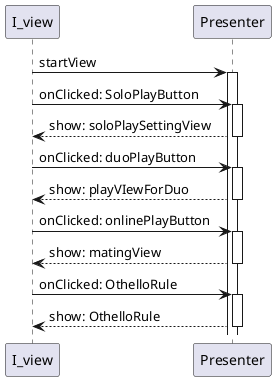 @startuml
I_view -> Presenter : startView
activate Presenter

I_view -> Presenter : onClicked: SoloPlayButton
activate Presenter
Presenter --> I_view : show: soloPlaySettingView
deactivate Presenter

I_view -> Presenter : onClicked: duoPlayButton
activate Presenter
Presenter --> I_view : show: playVIewForDuo
deactivate Presenter

I_view -> Presenter : onClicked: onlinePlayButton
activate Presenter
Presenter --> I_view : show: matingView
deactivate Presenter

I_view -> Presenter : onClicked: OthelloRule
activate Presenter
Presenter --> I_view : show: OthelloRule
deactivate Presenter


@enduml